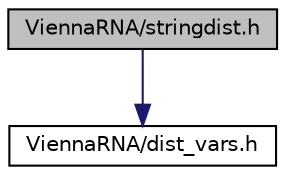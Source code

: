 digraph "ViennaRNA/stringdist.h"
{
 // INTERACTIVE_SVG=YES
 // LATEX_PDF_SIZE
  bgcolor="transparent";
  edge [fontname="Helvetica",fontsize="10",labelfontname="Helvetica",labelfontsize="10"];
  node [fontname="Helvetica",fontsize="10",shape=record];
  Node0 [label="ViennaRNA/stringdist.h",height=0.2,width=0.4,color="black", fillcolor="grey75", style="filled", fontcolor="black",tooltip="Functions for String Alignment."];
  Node0 -> Node1 [color="midnightblue",fontsize="10",style="solid",fontname="Helvetica"];
  Node1 [label="ViennaRNA/dist_vars.h",height=0.2,width=0.4,color="black",URL="$dist__vars_8h.html",tooltip="Global variables for Distance-Package."];
}
